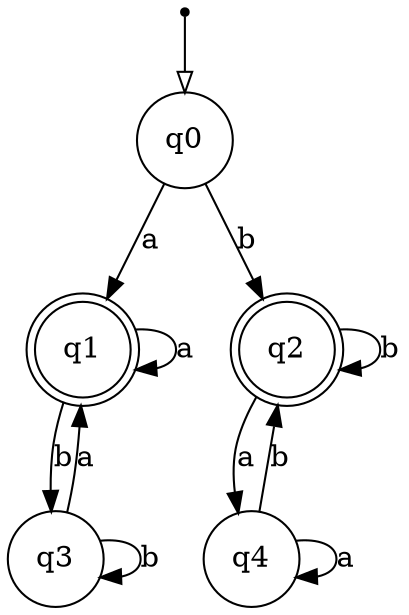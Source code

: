 digraph {
  node [shape=point]; __start;
  node [shape = circle]; q0;
  node [shape = doublecircle]; q1;
  node [shape = doublecircle]; q2;
  node [shape = circle]; q3;
  node [shape = circle]; q4;

  __start -> q0 [arrowhead = empty];
  q0 -> q1 [label = "a"];
  q0 -> q2 [label = "b"];
  q1 -> q1 [label = "a"];
  q1 -> q3 [label = "b"];
  q2 -> q4 [label = "a"];
  q2 -> q2 [label = "b"];
  q3 -> q1 [label = "a"];
  q3 -> q3 [label = "b"];
  q4 -> q4 [label = "a"];
  q4 -> q2 [label = "b"];
}